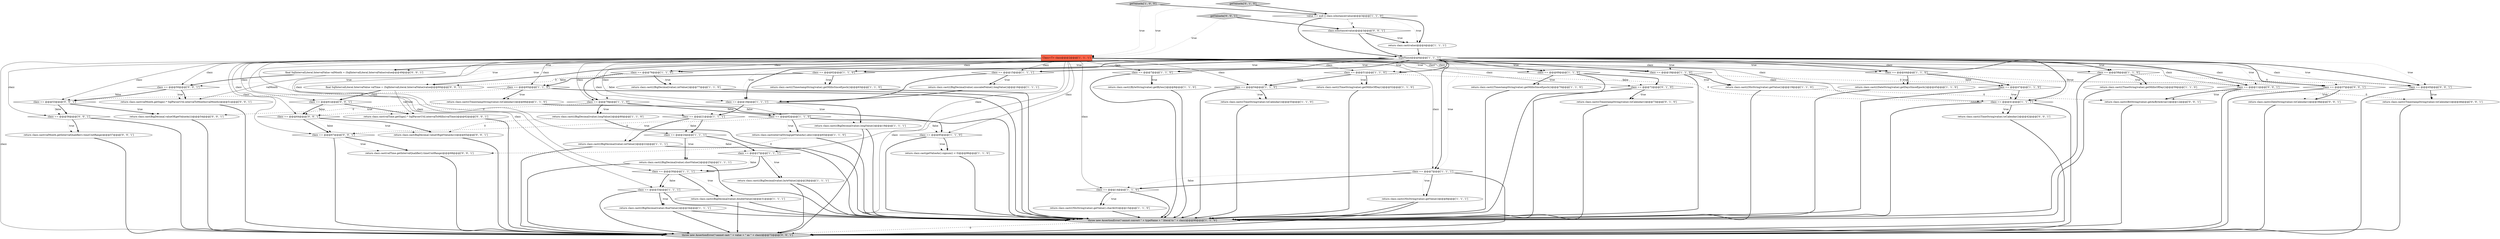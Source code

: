 digraph {
17 [style = filled, label = "clazz == @@@21@@@['1', '1', '1']", fillcolor = white, shape = diamond image = "AAA0AAABBB1BBB"];
30 [style = filled, label = "return clazz.cast(((BigDecimal)value).intValue())@@@77@@@['1', '1', '0']", fillcolor = white, shape = ellipse image = "AAA0AAABBB1BBB"];
13 [style = filled, label = "clazz == @@@65@@@['1', '1', '0']", fillcolor = white, shape = diamond image = "AAA0AAABBB1BBB"];
69 [style = filled, label = "return clazz.cast(BigDecimal.valueOf(getValueAs()))@@@54@@@['0', '0', '1']", fillcolor = white, shape = ellipse image = "AAA0AAABBB3BBB"];
59 [style = filled, label = "return clazz.cast(valTime.getSign() * SqlParserUtil.intervalToMillis(valTime))@@@62@@@['0', '0', '1']", fillcolor = white, shape = ellipse image = "AAA0AAABBB3BBB"];
58 [style = filled, label = "return clazz.cast(((TimeString)value).toCalendar())@@@42@@@['0', '0', '1']", fillcolor = white, shape = ellipse image = "AAA0AAABBB3BBB"];
11 [style = filled, label = "clazz == @@@18@@@['1', '1', '0']", fillcolor = white, shape = diamond image = "AAA0AAABBB1BBB"];
23 [style = filled, label = "return clazz.cast(((BigDecimal)value).intValue())@@@22@@@['1', '1', '1']", fillcolor = white, shape = ellipse image = "AAA0AAABBB1BBB"];
53 [style = filled, label = "return clazz.cast(((TimestampString)value).toCalendar())@@@73@@@['0', '1', '0']", fillcolor = white, shape = ellipse image = "AAA1AAABBB2BBB"];
57 [style = filled, label = "clazz == @@@11@@@['0', '0', '1']", fillcolor = white, shape = diamond image = "AAA0AAABBB3BBB"];
36 [style = filled, label = "return clazz.cast(((BigDecimal)value).unscaledValue().longValue())@@@16@@@['1', '1', '1']", fillcolor = white, shape = ellipse image = "AAA0AAABBB1BBB"];
68 [style = filled, label = "return clazz.cast(((DateString)value).toCalendar())@@@38@@@['0', '0', '1']", fillcolor = white, shape = ellipse image = "AAA0AAABBB3BBB"];
65 [style = filled, label = "clazz == @@@61@@@['0', '0', '1']", fillcolor = white, shape = diamond image = "AAA0AAABBB3BBB"];
43 [style = filled, label = "throw new AssertionError(\"cannot convert \" + typeName + \" literal to \" + clazz)@@@90@@@['1', '1', '0']", fillcolor = lightgray, shape = ellipse image = "AAA0AAABBB1BBB"];
4 [style = filled, label = "clazz == @@@54@@@['1', '1', '0']", fillcolor = white, shape = diamond image = "AAA0AAABBB1BBB"];
71 [style = filled, label = "final SqlIntervalLiteral.IntervalValue valTime = (SqlIntervalLiteral.IntervalValue)value@@@60@@@['0', '0', '1']", fillcolor = white, shape = ellipse image = "AAA0AAABBB3BBB"];
72 [style = filled, label = "clazz == @@@37@@@['0', '0', '1']", fillcolor = white, shape = diamond image = "AAA0AAABBB3BBB"];
14 [style = filled, label = "value == null || clazz.isInstance(value)@@@3@@@['1', '1', '0']", fillcolor = white, shape = diamond image = "AAA0AAABBB1BBB"];
51 [style = filled, label = "return clazz.cast(((TimestampString)value).getMillisSinceEpoch())@@@70@@@['1', '1', '0']", fillcolor = white, shape = ellipse image = "AAA0AAABBB1BBB"];
70 [style = filled, label = "return clazz.cast(valMonth.getSign() * SqlParserUtil.intervalToMonths(valMonth))@@@51@@@['0', '0', '1']", fillcolor = white, shape = ellipse image = "AAA0AAABBB3BBB"];
34 [style = filled, label = "return clazz.cast(((NlsString)value).getValue().charAt(0))@@@15@@@['1', '1', '0']", fillcolor = white, shape = ellipse image = "AAA0AAABBB1BBB"];
7 [style = filled, label = "clazz == @@@15@@@['1', '1', '1']", fillcolor = white, shape = diamond image = "AAA0AAABBB1BBB"];
78 [style = filled, label = "getValueAs['0', '0', '1']", fillcolor = lightgray, shape = diamond image = "AAA0AAABBB3BBB"];
44 [style = filled, label = "getValueAs['1', '0', '0']", fillcolor = lightgray, shape = diamond image = "AAA0AAABBB1BBB"];
21 [style = filled, label = "return clazz.cast(((TimeString)value).getMillisOfDay())@@@52@@@['1', '1', '0']", fillcolor = white, shape = ellipse image = "AAA0AAABBB1BBB"];
39 [style = filled, label = "return clazz.cast(((BigDecimal)value).byteValue())@@@28@@@['1', '1', '1']", fillcolor = white, shape = ellipse image = "AAA0AAABBB1BBB"];
77 [style = filled, label = "clazz == @@@67@@@['0', '0', '1']", fillcolor = white, shape = diamond image = "AAA0AAABBB3BBB"];
27 [style = filled, label = "return clazz.cast(((TimestampString)value).toCalendar())@@@66@@@['1', '1', '0']", fillcolor = white, shape = ellipse image = "AAA0AAABBB1BBB"];
35 [style = filled, label = "return clazz.cast(getValueAs().signum() < 0)@@@86@@@['1', '1', '0']", fillcolor = white, shape = ellipse image = "AAA0AAABBB1BBB"];
46 [style = filled, label = "Class<T> clazz@@@2@@@['1', '1', '1']", fillcolor = tomato, shape = box image = "AAA0AAABBB1BBB"];
12 [style = filled, label = "return clazz.cast(((DateString)value).getDaysSinceEpoch())@@@45@@@['1', '1', '0']", fillcolor = white, shape = ellipse image = "AAA0AAABBB1BBB"];
15 [style = filled, label = "clazz == @@@24@@@['1', '1', '1']", fillcolor = white, shape = diamond image = "AAA0AAABBB1BBB"];
22 [style = filled, label = "clazz == @@@33@@@['1', '1', '1']", fillcolor = white, shape = diamond image = "AAA0AAABBB1BBB"];
37 [style = filled, label = "clazz == @@@47@@@['1', '1', '0']", fillcolor = white, shape = diamond image = "AAA0AAABBB1BBB"];
40 [style = filled, label = "clazz == @@@18@@@['1', '1', '1']", fillcolor = white, shape = diamond image = "AAA0AAABBB1BBB"];
47 [style = filled, label = "clazz == @@@30@@@['1', '1', '1']", fillcolor = white, shape = diamond image = "AAA0AAABBB1BBB"];
60 [style = filled, label = "return clazz.cast(valMonth.getIntervalQualifier().timeUnitRange)@@@57@@@['0', '0', '1']", fillcolor = white, shape = ellipse image = "AAA0AAABBB3BBB"];
6 [style = filled, label = "return clazz.cast(((NlsString)value).getValue())@@@8@@@['1', '1', '1']", fillcolor = white, shape = ellipse image = "AAA0AAABBB1BBB"];
16 [style = filled, label = "clazz == @@@82@@@['1', '1', '0']", fillcolor = white, shape = diamond image = "AAA0AAABBB1BBB"];
32 [style = filled, label = "clazz == @@@58@@@['1', '1', '0']", fillcolor = white, shape = diamond image = "AAA0AAABBB1BBB"];
74 [style = filled, label = "clazz.isInstance(value)@@@3@@@['0', '0', '1']", fillcolor = white, shape = diamond image = "AAA0AAABBB3BBB"];
19 [style = filled, label = "clazz == @@@41@@@['1', '1', '1']", fillcolor = white, shape = diamond image = "AAA0AAABBB1BBB"];
41 [style = filled, label = "return clazz.cast(intervalString(getValueAs().abs()))@@@83@@@['1', '1', '0']", fillcolor = white, shape = ellipse image = "AAA0AAABBB1BBB"];
45 [style = filled, label = "typeName@@@6@@@['1', '1', '1']", fillcolor = white, shape = diamond image = "AAA0AAABBB1BBB"];
9 [style = filled, label = "clazz == @@@27@@@['1', '1', '1']", fillcolor = white, shape = diamond image = "AAA0AAABBB1BBB"];
61 [style = filled, label = "clazz == @@@56@@@['0', '0', '1']", fillcolor = white, shape = diamond image = "AAA0AAABBB3BBB"];
29 [style = filled, label = "return clazz.cast(((TimestampString)value).getMillisSinceEpoch())@@@63@@@['1', '1', '0']", fillcolor = white, shape = ellipse image = "AAA0AAABBB1BBB"];
28 [style = filled, label = "clazz == @@@44@@@['1', '1', '0']", fillcolor = white, shape = diamond image = "AAA0AAABBB1BBB"];
38 [style = filled, label = "clazz == @@@79@@@['1', '1', '0']", fillcolor = white, shape = diamond image = "AAA0AAABBB1BBB"];
20 [style = filled, label = "clazz == @@@14@@@['1', '1', '0']", fillcolor = white, shape = diamond image = "AAA0AAABBB1BBB"];
25 [style = filled, label = "return clazz.cast(((BigDecimal)value).floatValue())@@@34@@@['1', '1', '1']", fillcolor = white, shape = ellipse image = "AAA0AAABBB1BBB"];
0 [style = filled, label = "clazz == @@@7@@@['1', '1', '0']", fillcolor = white, shape = diamond image = "AAA0AAABBB1BBB"];
50 [style = filled, label = "return clazz.cast(((ByteString)value).getBytes())@@@8@@@['1', '1', '0']", fillcolor = white, shape = ellipse image = "AAA0AAABBB1BBB"];
73 [style = filled, label = "final SqlIntervalLiteral.IntervalValue valMonth = (SqlIntervalLiteral.IntervalValue)value@@@49@@@['0', '0', '1']", fillcolor = white, shape = ellipse image = "AAA0AAABBB3BBB"];
49 [style = filled, label = "return clazz.cast(((BigDecimal)value).longValue())@@@19@@@['1', '1', '1']", fillcolor = white, shape = ellipse image = "AAA0AAABBB1BBB"];
75 [style = filled, label = "throw new AssertionError(\"cannot cast \" + value + \" as \" + clazz)@@@72@@@['0', '0', '1']", fillcolor = lightgray, shape = ellipse image = "AAA0AAABBB3BBB"];
55 [style = filled, label = "clazz == @@@53@@@['0', '0', '1']", fillcolor = white, shape = diamond image = "AAA0AAABBB3BBB"];
76 [style = filled, label = "return clazz.cast(((TimestampString)value).toCalendar())@@@46@@@['0', '0', '1']", fillcolor = white, shape = ellipse image = "AAA0AAABBB3BBB"];
54 [style = filled, label = "clazz == @@@72@@@['0', '1', '0']", fillcolor = white, shape = diamond image = "AAA1AAABBB2BBB"];
48 [style = filled, label = "clazz == @@@51@@@['1', '1', '0']", fillcolor = white, shape = diamond image = "AAA0AAABBB1BBB"];
56 [style = filled, label = "clazz == @@@64@@@['0', '0', '1']", fillcolor = white, shape = diamond image = "AAA0AAABBB3BBB"];
64 [style = filled, label = "return clazz.cast(BigDecimal.valueOf(getValueAs()))@@@65@@@['0', '0', '1']", fillcolor = white, shape = ellipse image = "AAA0AAABBB3BBB"];
24 [style = filled, label = "return clazz.cast(((TimeString)value).toCalendar())@@@55@@@['1', '1', '0']", fillcolor = white, shape = ellipse image = "AAA0AAABBB1BBB"];
31 [style = filled, label = "return clazz.cast(((TimeString)value).getMillisOfDay())@@@59@@@['1', '1', '0']", fillcolor = white, shape = ellipse image = "AAA0AAABBB1BBB"];
3 [style = filled, label = "clazz == @@@62@@@['1', '1', '0']", fillcolor = white, shape = diamond image = "AAA0AAABBB1BBB"];
5 [style = filled, label = "clazz == @@@69@@@['1', '1', '0']", fillcolor = white, shape = diamond image = "AAA0AAABBB1BBB"];
26 [style = filled, label = "clazz == @@@85@@@['1', '1', '0']", fillcolor = white, shape = diamond image = "AAA0AAABBB1BBB"];
52 [style = filled, label = "getValueAs['0', '1', '0']", fillcolor = lightgray, shape = diamond image = "AAA0AAABBB2BBB"];
67 [style = filled, label = "clazz == @@@45@@@['0', '0', '1']", fillcolor = white, shape = diamond image = "AAA0AAABBB3BBB"];
63 [style = filled, label = "clazz == @@@50@@@['0', '0', '1']", fillcolor = white, shape = diamond image = "AAA0AAABBB3BBB"];
66 [style = filled, label = "return clazz.cast(valTime.getIntervalQualifier().timeUnitRange)@@@68@@@['0', '0', '1']", fillcolor = white, shape = ellipse image = "AAA0AAABBB3BBB"];
42 [style = filled, label = "return clazz.cast(((NlsString)value).getValue())@@@19@@@['1', '1', '0']", fillcolor = white, shape = ellipse image = "AAA0AAABBB1BBB"];
2 [style = filled, label = "return clazz.cast(((BigDecimal)value).shortValue())@@@25@@@['1', '1', '1']", fillcolor = white, shape = ellipse image = "AAA0AAABBB1BBB"];
1 [style = filled, label = "clazz == @@@76@@@['1', '1', '0']", fillcolor = white, shape = diamond image = "AAA0AAABBB1BBB"];
10 [style = filled, label = "return clazz.cast(value)@@@4@@@['1', '1', '1']", fillcolor = white, shape = ellipse image = "AAA0AAABBB1BBB"];
18 [style = filled, label = "return clazz.cast(((BigDecimal)value).longValue())@@@80@@@['1', '1', '0']", fillcolor = white, shape = ellipse image = "AAA0AAABBB1BBB"];
33 [style = filled, label = "clazz == @@@7@@@['1', '1', '1']", fillcolor = white, shape = diamond image = "AAA0AAABBB1BBB"];
62 [style = filled, label = "return clazz.cast(((BitString)value).getAsByteArray())@@@12@@@['0', '0', '1']", fillcolor = white, shape = ellipse image = "AAA0AAABBB3BBB"];
8 [style = filled, label = "return clazz.cast(((BigDecimal)value).doubleValue())@@@31@@@['1', '1', '1']", fillcolor = white, shape = ellipse image = "AAA0AAABBB1BBB"];
14->74 [style = dashed, label="0"];
74->10 [style = bold, label=""];
45->1 [style = bold, label=""];
71->59 [style = solid, label="valTime"];
3->29 [style = dotted, label="true"];
46->47 [style = solid, label="clazz"];
33->20 [style = dotted, label="false"];
31->76 [style = dashed, label="0"];
45->33 [style = bold, label=""];
46->75 [style = solid, label="clazz"];
45->33 [style = dotted, label="true"];
46->77 [style = solid, label="clazz"];
46->57 [style = solid, label="clazz"];
6->43 [style = bold, label=""];
38->16 [style = dotted, label="false"];
45->48 [style = bold, label=""];
45->11 [style = bold, label=""];
30->43 [style = bold, label=""];
46->65 [style = solid, label="clazz"];
26->35 [style = bold, label=""];
45->5 [style = bold, label=""];
40->49 [style = bold, label=""];
48->4 [style = bold, label=""];
40->17 [style = dotted, label="false"];
45->32 [style = bold, label=""];
6->75 [style = bold, label=""];
46->55 [style = solid, label="clazz"];
45->67 [style = dotted, label="true"];
5->54 [style = bold, label=""];
10->45 [style = bold, label=""];
28->12 [style = dotted, label="true"];
45->0 [style = bold, label=""];
3->13 [style = bold, label=""];
19->58 [style = bold, label=""];
38->56 [style = dashed, label="0"];
51->43 [style = bold, label=""];
19->43 [style = bold, label=""];
53->43 [style = bold, label=""];
7->36 [style = bold, label=""];
25->75 [style = bold, label=""];
4->24 [style = bold, label=""];
45->73 [style = bold, label=""];
46->7 [style = solid, label="clazz"];
37->19 [style = bold, label=""];
45->5 [style = dotted, label="true"];
21->43 [style = bold, label=""];
65->56 [style = bold, label=""];
63->55 [style = bold, label=""];
15->2 [style = dotted, label="true"];
7->40 [style = bold, label=""];
47->22 [style = bold, label=""];
1->30 [style = bold, label=""];
17->23 [style = bold, label=""];
57->62 [style = bold, label=""];
46->33 [style = solid, label="clazz"];
45->72 [style = bold, label=""];
78->74 [style = bold, label=""];
55->61 [style = bold, label=""];
14->10 [style = bold, label=""];
0->50 [style = dotted, label="true"];
57->62 [style = dotted, label="true"];
55->61 [style = dotted, label="false"];
20->34 [style = dotted, label="true"];
45->11 [style = dotted, label="true"];
46->13 [style = solid, label="clazz"];
23->75 [style = bold, label=""];
17->15 [style = dotted, label="false"];
50->43 [style = bold, label=""];
46->1 [style = solid, label="clazz"];
9->39 [style = bold, label=""];
31->43 [style = bold, label=""];
15->9 [style = bold, label=""];
46->72 [style = solid, label="clazz"];
45->67 [style = bold, label=""];
11->43 [style = bold, label=""];
45->1 [style = dotted, label="true"];
16->41 [style = bold, label=""];
38->18 [style = bold, label=""];
46->17 [style = solid, label="clazz"];
45->40 [style = dotted, label="true"];
32->31 [style = dotted, label="true"];
37->19 [style = dotted, label="true"];
5->43 [style = bold, label=""];
46->40 [style = solid, label="clazz"];
61->60 [style = bold, label=""];
49->43 [style = bold, label=""];
77->75 [style = bold, label=""];
14->45 [style = bold, label=""];
33->20 [style = bold, label=""];
48->19 [style = dashed, label="0"];
46->26 [style = solid, label="clazz"];
55->69 [style = bold, label=""];
23->43 [style = bold, label=""];
56->64 [style = bold, label=""];
33->6 [style = bold, label=""];
15->2 [style = bold, label=""];
13->43 [style = bold, label=""];
32->67 [style = dashed, label="0"];
5->51 [style = bold, label=""];
66->75 [style = bold, label=""];
46->15 [style = solid, label="clazz"];
22->25 [style = dotted, label="true"];
45->28 [style = bold, label=""];
25->43 [style = bold, label=""];
65->59 [style = dotted, label="true"];
1->38 [style = dotted, label="false"];
38->16 [style = bold, label=""];
13->27 [style = bold, label=""];
46->9 [style = solid, label="clazz"];
19->75 [style = bold, label=""];
47->8 [style = bold, label=""];
61->75 [style = bold, label=""];
17->15 [style = bold, label=""];
22->25 [style = bold, label=""];
1->71 [style = dashed, label="0"];
38->18 [style = dotted, label="true"];
45->7 [style = dotted, label="true"];
18->43 [style = bold, label=""];
22->43 [style = bold, label=""];
46->43 [style = solid, label="clazz"];
13->27 [style = dotted, label="true"];
47->8 [style = dotted, label="true"];
62->75 [style = bold, label=""];
77->66 [style = bold, label=""];
28->72 [style = dashed, label="0"];
72->68 [style = dotted, label="true"];
36->40 [style = bold, label=""];
46->4 [style = solid, label="clazz"];
60->75 [style = bold, label=""];
45->72 [style = dotted, label="true"];
45->71 [style = dotted, label="true"];
46->56 [style = solid, label="clazz"];
46->20 [style = solid, label="clazz"];
45->63 [style = dotted, label="true"];
67->76 [style = bold, label=""];
18->64 [style = dashed, label="0"];
47->22 [style = dotted, label="false"];
46->11 [style = solid, label="clazz"];
46->63 [style = solid, label="clazz"];
3->29 [style = bold, label=""];
65->56 [style = dotted, label="false"];
61->60 [style = dotted, label="true"];
48->21 [style = bold, label=""];
46->0 [style = solid, label="clazz"];
46->22 [style = solid, label="clazz"];
2->43 [style = bold, label=""];
43->75 [style = dashed, label="0"];
76->75 [style = bold, label=""];
45->40 [style = bold, label=""];
78->46 [style = dotted, label="true"];
54->53 [style = dotted, label="true"];
35->43 [style = bold, label=""];
45->0 [style = dotted, label="true"];
9->39 [style = dotted, label="true"];
63->70 [style = bold, label=""];
39->43 [style = bold, label=""];
0->50 [style = bold, label=""];
73->63 [style = bold, label=""];
4->24 [style = dotted, label="true"];
45->65 [style = dotted, label="true"];
45->3 [style = dotted, label="true"];
46->48 [style = solid, label="clazz"];
59->75 [style = bold, label=""];
41->66 [style = dashed, label="0"];
16->41 [style = dotted, label="true"];
0->43 [style = bold, label=""];
5->54 [style = dotted, label="false"];
64->75 [style = bold, label=""];
7->36 [style = dotted, label="true"];
40->49 [style = dotted, label="true"];
68->75 [style = bold, label=""];
46->16 [style = solid, label="clazz"];
11->57 [style = dashed, label="0"];
11->42 [style = dotted, label="true"];
45->19 [style = bold, label=""];
65->59 [style = bold, label=""];
9->47 [style = bold, label=""];
56->77 [style = bold, label=""];
73->70 [style = solid, label="valMonth"];
52->46 [style = dotted, label="true"];
55->69 [style = dotted, label="true"];
40->17 [style = bold, label=""];
57->75 [style = bold, label=""];
46->5 [style = solid, label="clazz"];
20->43 [style = bold, label=""];
34->43 [style = bold, label=""];
58->75 [style = bold, label=""];
56->64 [style = dotted, label="true"];
46->28 [style = solid, label="clazz"];
67->76 [style = dotted, label="true"];
72->68 [style = bold, label=""];
46->3 [style = solid, label="clazz"];
44->46 [style = dotted, label="true"];
26->43 [style = bold, label=""];
20->34 [style = bold, label=""];
45->57 [style = bold, label=""];
45->19 [style = dotted, label="true"];
32->43 [style = bold, label=""];
77->66 [style = dotted, label="true"];
13->55 [style = dashed, label="0"];
46->54 [style = solid, label="clazz"];
45->71 [style = bold, label=""];
22->75 [style = bold, label=""];
46->19 [style = solid, label="clazz"];
45->32 [style = dotted, label="true"];
45->73 [style = dotted, label="true"];
28->12 [style = bold, label=""];
16->26 [style = bold, label=""];
49->75 [style = bold, label=""];
37->43 [style = bold, label=""];
67->75 [style = bold, label=""];
16->26 [style = dotted, label="false"];
41->43 [style = bold, label=""];
17->23 [style = dotted, label="true"];
42->43 [style = bold, label=""];
63->55 [style = dotted, label="false"];
69->75 [style = bold, label=""];
45->48 [style = dotted, label="true"];
39->75 [style = bold, label=""];
70->75 [style = bold, label=""];
45->28 [style = dotted, label="true"];
46->32 [style = solid, label="clazz"];
74->45 [style = bold, label=""];
56->77 [style = dotted, label="false"];
45->3 [style = bold, label=""];
74->10 [style = dotted, label="true"];
46->38 [style = solid, label="clazz"];
1->30 [style = dotted, label="true"];
29->43 [style = bold, label=""];
8->75 [style = bold, label=""];
11->42 [style = bold, label=""];
9->47 [style = dotted, label="false"];
19->58 [style = dotted, label="true"];
33->6 [style = dotted, label="true"];
28->37 [style = bold, label=""];
32->31 [style = bold, label=""];
63->70 [style = dotted, label="true"];
45->57 [style = dotted, label="true"];
45->7 [style = bold, label=""];
16->77 [style = dashed, label="0"];
2->75 [style = bold, label=""];
14->10 [style = dotted, label="true"];
15->9 [style = dotted, label="false"];
46->61 [style = solid, label="clazz"];
27->43 [style = bold, label=""];
3->13 [style = dotted, label="false"];
4->43 [style = bold, label=""];
24->43 [style = bold, label=""];
1->38 [style = bold, label=""];
54->43 [style = bold, label=""];
12->43 [style = bold, label=""];
33->75 [style = bold, label=""];
46->37 [style = solid, label="clazz"];
44->14 [style = bold, label=""];
28->37 [style = dotted, label="false"];
8->43 [style = bold, label=""];
72->75 [style = bold, label=""];
71->65 [style = bold, label=""];
26->35 [style = dotted, label="true"];
52->14 [style = bold, label=""];
42->62 [style = dashed, label="0"];
5->51 [style = dotted, label="true"];
46->67 [style = solid, label="clazz"];
27->69 [style = dashed, label="0"];
54->53 [style = bold, label=""];
48->21 [style = dotted, label="true"];
48->4 [style = dotted, label="false"];
}
